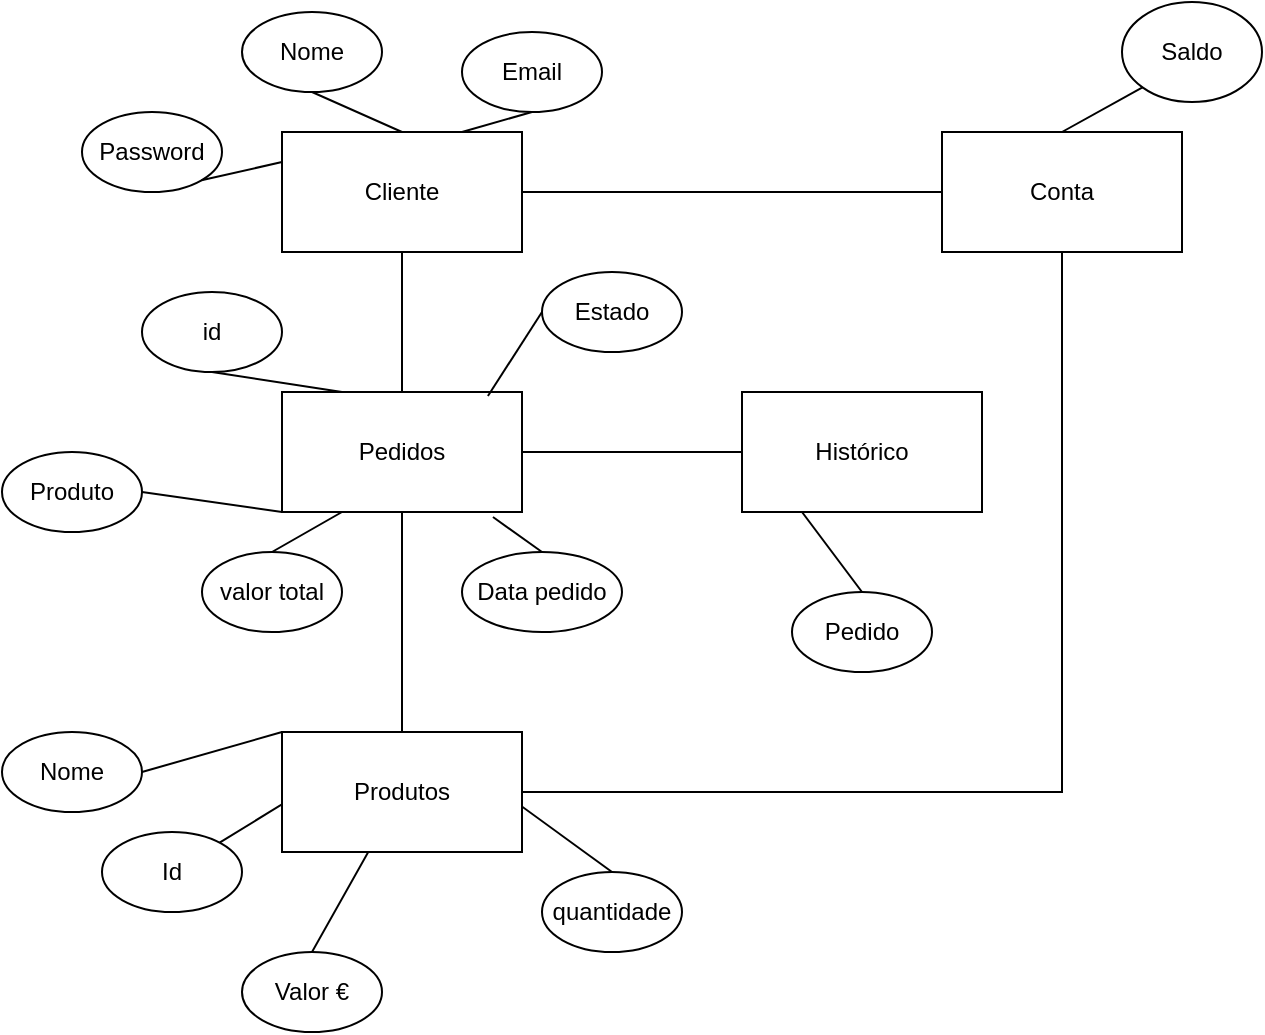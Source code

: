<mxfile version="20.5.1"><diagram id="JBByxtUyYJl-gV11PTin" name="Página-1"><mxGraphModel dx="1912" dy="565" grid="1" gridSize="10" guides="1" tooltips="1" connect="1" arrows="1" fold="1" page="1" pageScale="1" pageWidth="827" pageHeight="1169" math="0" shadow="0"><root><mxCell id="0"/><mxCell id="1" parent="0"/><mxCell id="DXWnTHa5c16PBkIQjN4x-1" value="Cliente" style="rounded=0;whiteSpace=wrap;html=1;" parent="1" vertex="1"><mxGeometry x="50" y="80" width="120" height="60" as="geometry"/></mxCell><mxCell id="DXWnTHa5c16PBkIQjN4x-2" value="Histórico" style="rounded=0;whiteSpace=wrap;html=1;" parent="1" vertex="1"><mxGeometry x="280" y="210" width="120" height="60" as="geometry"/></mxCell><mxCell id="DXWnTHa5c16PBkIQjN4x-5" value="Conta" style="rounded=0;whiteSpace=wrap;html=1;" parent="1" vertex="1"><mxGeometry x="380" y="80" width="120" height="60" as="geometry"/></mxCell><mxCell id="DXWnTHa5c16PBkIQjN4x-7" value="Pedidos" style="rounded=0;whiteSpace=wrap;html=1;" parent="1" vertex="1"><mxGeometry x="50" y="210" width="120" height="60" as="geometry"/></mxCell><mxCell id="DXWnTHa5c16PBkIQjN4x-8" value="" style="endArrow=none;html=1;rounded=0;exitX=1;exitY=0.5;exitDx=0;exitDy=0;entryX=0;entryY=0.5;entryDx=0;entryDy=0;" parent="1" source="DXWnTHa5c16PBkIQjN4x-1" target="DXWnTHa5c16PBkIQjN4x-5" edge="1"><mxGeometry width="50" height="50" relative="1" as="geometry"><mxPoint x="390" y="310" as="sourcePoint"/><mxPoint x="440" y="260" as="targetPoint"/></mxGeometry></mxCell><mxCell id="DXWnTHa5c16PBkIQjN4x-12" value="" style="endArrow=none;html=1;rounded=0;exitX=1;exitY=0.5;exitDx=0;exitDy=0;entryX=0;entryY=0.5;entryDx=0;entryDy=0;" parent="1" source="DXWnTHa5c16PBkIQjN4x-7" target="DXWnTHa5c16PBkIQjN4x-2" edge="1"><mxGeometry width="50" height="50" relative="1" as="geometry"><mxPoint x="390" y="310" as="sourcePoint"/><mxPoint x="440" y="260" as="targetPoint"/></mxGeometry></mxCell><mxCell id="DXWnTHa5c16PBkIQjN4x-13" value="" style="endArrow=none;html=1;rounded=0;exitX=0.5;exitY=1;exitDx=0;exitDy=0;entryX=0.5;entryY=0;entryDx=0;entryDy=0;" parent="1" source="DXWnTHa5c16PBkIQjN4x-1" target="DXWnTHa5c16PBkIQjN4x-7" edge="1"><mxGeometry width="50" height="50" relative="1" as="geometry"><mxPoint x="390" y="310" as="sourcePoint"/><mxPoint x="440" y="260" as="targetPoint"/></mxGeometry></mxCell><mxCell id="DXWnTHa5c16PBkIQjN4x-14" value="" style="endArrow=none;html=1;rounded=0;exitX=0.5;exitY=1;exitDx=0;exitDy=0;" parent="1" source="DXWnTHa5c16PBkIQjN4x-7" target="DXWnTHa5c16PBkIQjN4x-6" edge="1"><mxGeometry width="50" height="50" relative="1" as="geometry"><mxPoint x="390" y="310" as="sourcePoint"/><mxPoint x="440" y="260" as="targetPoint"/></mxGeometry></mxCell><mxCell id="DXWnTHa5c16PBkIQjN4x-16" value="Id" style="ellipse;whiteSpace=wrap;html=1;" parent="1" vertex="1"><mxGeometry x="-40" y="430" width="70" height="40" as="geometry"/></mxCell><mxCell id="DXWnTHa5c16PBkIQjN4x-17" value="Nome" style="ellipse;whiteSpace=wrap;html=1;" parent="1" vertex="1"><mxGeometry x="-90" y="380" width="70" height="40" as="geometry"/></mxCell><mxCell id="DXWnTHa5c16PBkIQjN4x-18" value="Saldo" style="ellipse;whiteSpace=wrap;html=1;" parent="1" vertex="1"><mxGeometry x="470" y="15" width="70" height="50" as="geometry"/></mxCell><mxCell id="DXWnTHa5c16PBkIQjN4x-19" value="Password" style="ellipse;whiteSpace=wrap;html=1;" parent="1" vertex="1"><mxGeometry x="-50" y="70" width="70" height="40" as="geometry"/></mxCell><mxCell id="DXWnTHa5c16PBkIQjN4x-20" value="Nome" style="ellipse;whiteSpace=wrap;html=1;" parent="1" vertex="1"><mxGeometry x="30" y="20" width="70" height="40" as="geometry"/></mxCell><mxCell id="DXWnTHa5c16PBkIQjN4x-21" value="Email" style="ellipse;whiteSpace=wrap;html=1;" parent="1" vertex="1"><mxGeometry x="140" y="30" width="70" height="40" as="geometry"/></mxCell><mxCell id="DXWnTHa5c16PBkIQjN4x-33" value="Estado" style="ellipse;whiteSpace=wrap;html=1;" parent="1" vertex="1"><mxGeometry x="180" y="150" width="70" height="40" as="geometry"/></mxCell><mxCell id="DXWnTHa5c16PBkIQjN4x-36" value="id" style="ellipse;whiteSpace=wrap;html=1;" parent="1" vertex="1"><mxGeometry x="-20" y="160" width="70" height="40" as="geometry"/></mxCell><mxCell id="DXWnTHa5c16PBkIQjN4x-37" value="quantidade" style="ellipse;whiteSpace=wrap;html=1;" parent="1" vertex="1"><mxGeometry x="180" y="450" width="70" height="40" as="geometry"/></mxCell><mxCell id="DXWnTHa5c16PBkIQjN4x-38" value="Data pedido" style="ellipse;whiteSpace=wrap;html=1;" parent="1" vertex="1"><mxGeometry x="140" y="290" width="80" height="40" as="geometry"/></mxCell><mxCell id="DXWnTHa5c16PBkIQjN4x-40" value="Produto" style="ellipse;whiteSpace=wrap;html=1;" parent="1" vertex="1"><mxGeometry x="-90" y="240" width="70" height="40" as="geometry"/></mxCell><mxCell id="DXWnTHa5c16PBkIQjN4x-41" value="Valor €" style="ellipse;whiteSpace=wrap;html=1;" parent="1" vertex="1"><mxGeometry x="30" y="490" width="70" height="40" as="geometry"/></mxCell><mxCell id="WU7vYWMMtUfe3zVyXbi7-1" value="" style="endArrow=none;html=1;rounded=0;exitX=0.75;exitY=0;exitDx=0;exitDy=0;entryX=0.5;entryY=1;entryDx=0;entryDy=0;" edge="1" parent="1" source="DXWnTHa5c16PBkIQjN4x-1" target="DXWnTHa5c16PBkIQjN4x-21"><mxGeometry width="50" height="50" relative="1" as="geometry"><mxPoint x="240" y="160" as="sourcePoint"/><mxPoint x="290" y="110" as="targetPoint"/><Array as="points"/></mxGeometry></mxCell><mxCell id="WU7vYWMMtUfe3zVyXbi7-2" value="" style="endArrow=none;html=1;rounded=0;exitX=0.5;exitY=0;exitDx=0;exitDy=0;entryX=0.5;entryY=1;entryDx=0;entryDy=0;" edge="1" parent="1" source="DXWnTHa5c16PBkIQjN4x-1" target="DXWnTHa5c16PBkIQjN4x-20"><mxGeometry width="50" height="50" relative="1" as="geometry"><mxPoint x="150" y="90" as="sourcePoint"/><mxPoint x="185" y="70" as="targetPoint"/><Array as="points"/></mxGeometry></mxCell><mxCell id="WU7vYWMMtUfe3zVyXbi7-3" value="" style="endArrow=none;html=1;rounded=0;exitX=0;exitY=0.25;exitDx=0;exitDy=0;entryX=1;entryY=1;entryDx=0;entryDy=0;" edge="1" parent="1" source="DXWnTHa5c16PBkIQjN4x-1" target="DXWnTHa5c16PBkIQjN4x-19"><mxGeometry width="50" height="50" relative="1" as="geometry"><mxPoint x="240" y="160" as="sourcePoint"/><mxPoint x="290" y="110" as="targetPoint"/></mxGeometry></mxCell><mxCell id="WU7vYWMMtUfe3zVyXbi7-4" value="" style="endArrow=none;html=1;rounded=0;exitX=1;exitY=0.5;exitDx=0;exitDy=0;" edge="1" parent="1" source="DXWnTHa5c16PBkIQjN4x-17"><mxGeometry width="50" height="50" relative="1" as="geometry"><mxPoint y="430" as="sourcePoint"/><mxPoint x="50" y="380" as="targetPoint"/></mxGeometry></mxCell><mxCell id="WU7vYWMMtUfe3zVyXbi7-5" value="" style="endArrow=none;html=1;rounded=0;" edge="1" parent="1" source="DXWnTHa5c16PBkIQjN4x-16"><mxGeometry width="50" height="50" relative="1" as="geometry"><mxPoint x="10" y="460" as="sourcePoint"/><mxPoint x="60" y="410" as="targetPoint"/></mxGeometry></mxCell><mxCell id="WU7vYWMMtUfe3zVyXbi7-6" value="" style="endArrow=none;html=1;rounded=0;exitX=0.5;exitY=0;exitDx=0;exitDy=0;startArrow=none;" edge="1" parent="1" source="DXWnTHa5c16PBkIQjN4x-6"><mxGeometry width="50" height="50" relative="1" as="geometry"><mxPoint x="70" y="460" as="sourcePoint"/><mxPoint x="120" y="410" as="targetPoint"/></mxGeometry></mxCell><mxCell id="WU7vYWMMtUfe3zVyXbi7-7" value="" style="endArrow=none;html=1;rounded=0;exitX=0.5;exitY=0;exitDx=0;exitDy=0;" edge="1" parent="1" source="DXWnTHa5c16PBkIQjN4x-37"><mxGeometry width="50" height="50" relative="1" as="geometry"><mxPoint x="110" y="460" as="sourcePoint"/><mxPoint x="160" y="410" as="targetPoint"/></mxGeometry></mxCell><mxCell id="WU7vYWMMtUfe3zVyXbi7-8" value="" style="endArrow=none;html=1;rounded=0;exitX=1;exitY=0.5;exitDx=0;exitDy=0;entryX=0;entryY=1;entryDx=0;entryDy=0;" edge="1" parent="1" source="DXWnTHa5c16PBkIQjN4x-40" target="DXWnTHa5c16PBkIQjN4x-7"><mxGeometry width="50" height="50" relative="1" as="geometry"><mxPoint x="240" y="300" as="sourcePoint"/><mxPoint x="290" y="250" as="targetPoint"/></mxGeometry></mxCell><mxCell id="WU7vYWMMtUfe3zVyXbi7-9" value="" style="endArrow=none;html=1;rounded=0;entryX=0.5;entryY=0;entryDx=0;entryDy=0;exitX=0.879;exitY=1.042;exitDx=0;exitDy=0;exitPerimeter=0;" edge="1" parent="1" source="DXWnTHa5c16PBkIQjN4x-7" target="DXWnTHa5c16PBkIQjN4x-38"><mxGeometry width="50" height="50" relative="1" as="geometry"><mxPoint x="240" y="300" as="sourcePoint"/><mxPoint x="290" y="250" as="targetPoint"/></mxGeometry></mxCell><mxCell id="WU7vYWMMtUfe3zVyXbi7-10" value="" style="endArrow=none;html=1;rounded=0;exitX=0;exitY=1;exitDx=0;exitDy=0;entryX=0.5;entryY=0;entryDx=0;entryDy=0;" edge="1" parent="1" source="DXWnTHa5c16PBkIQjN4x-18" target="DXWnTHa5c16PBkIQjN4x-5"><mxGeometry width="50" height="50" relative="1" as="geometry"><mxPoint x="240" y="200" as="sourcePoint"/><mxPoint x="290" y="150" as="targetPoint"/></mxGeometry></mxCell><mxCell id="WU7vYWMMtUfe3zVyXbi7-11" value="" style="endArrow=none;html=1;rounded=0;entryX=0.25;entryY=0;entryDx=0;entryDy=0;exitX=0.5;exitY=1;exitDx=0;exitDy=0;" edge="1" parent="1" source="DXWnTHa5c16PBkIQjN4x-36" target="DXWnTHa5c16PBkIQjN4x-7"><mxGeometry width="50" height="50" relative="1" as="geometry"><mxPoint x="-130" y="300" as="sourcePoint"/><mxPoint x="-80" y="250" as="targetPoint"/></mxGeometry></mxCell><mxCell id="WU7vYWMMtUfe3zVyXbi7-17" value="" style="endArrow=none;html=1;rounded=0;exitX=0.858;exitY=0.033;exitDx=0;exitDy=0;exitPerimeter=0;entryX=0;entryY=0.5;entryDx=0;entryDy=0;" edge="1" parent="1" source="DXWnTHa5c16PBkIQjN4x-7" target="DXWnTHa5c16PBkIQjN4x-33"><mxGeometry width="50" height="50" relative="1" as="geometry"><mxPoint x="60" y="190" as="sourcePoint"/><mxPoint x="110" y="140" as="targetPoint"/></mxGeometry></mxCell><mxCell id="WU7vYWMMtUfe3zVyXbi7-18" value="valor total" style="ellipse;whiteSpace=wrap;html=1;" vertex="1" parent="1"><mxGeometry x="10" y="290" width="70" height="40" as="geometry"/></mxCell><mxCell id="WU7vYWMMtUfe3zVyXbi7-19" value="" style="endArrow=none;html=1;rounded=0;exitX=0.5;exitY=0;exitDx=0;exitDy=0;entryX=0.25;entryY=1;entryDx=0;entryDy=0;" edge="1" parent="1" source="WU7vYWMMtUfe3zVyXbi7-18" target="DXWnTHa5c16PBkIQjN4x-7"><mxGeometry width="50" height="50" relative="1" as="geometry"><mxPoint x="590" y="400" as="sourcePoint"/><mxPoint x="640" y="350" as="targetPoint"/></mxGeometry></mxCell><mxCell id="WU7vYWMMtUfe3zVyXbi7-22" value="" style="endArrow=none;html=1;rounded=0;entryX=0.25;entryY=1;entryDx=0;entryDy=0;exitX=0.5;exitY=0;exitDx=0;exitDy=0;" edge="1" parent="1" source="WU7vYWMMtUfe3zVyXbi7-23" target="DXWnTHa5c16PBkIQjN4x-2"><mxGeometry width="50" height="50" relative="1" as="geometry"><mxPoint x="250" y="330" as="sourcePoint"/><mxPoint x="300" y="280" as="targetPoint"/></mxGeometry></mxCell><mxCell id="WU7vYWMMtUfe3zVyXbi7-23" value="Pedido" style="ellipse;whiteSpace=wrap;html=1;" vertex="1" parent="1"><mxGeometry x="305" y="310" width="70" height="40" as="geometry"/></mxCell><mxCell id="DXWnTHa5c16PBkIQjN4x-6" value="Produtos" style="rounded=0;whiteSpace=wrap;html=1;" parent="1" vertex="1"><mxGeometry x="50" y="380" width="120" height="60" as="geometry"/></mxCell><mxCell id="WU7vYWMMtUfe3zVyXbi7-24" value="" style="endArrow=none;html=1;rounded=0;exitX=0.5;exitY=0;exitDx=0;exitDy=0;" edge="1" parent="1" source="DXWnTHa5c16PBkIQjN4x-41" target="DXWnTHa5c16PBkIQjN4x-6"><mxGeometry width="50" height="50" relative="1" as="geometry"><mxPoint x="85" y="440" as="sourcePoint"/><mxPoint x="120" y="410" as="targetPoint"/></mxGeometry></mxCell><mxCell id="WU7vYWMMtUfe3zVyXbi7-25" value="" style="endArrow=none;html=1;rounded=0;exitX=1;exitY=0.5;exitDx=0;exitDy=0;entryX=0.5;entryY=1;entryDx=0;entryDy=0;" edge="1" parent="1" source="DXWnTHa5c16PBkIQjN4x-6" target="DXWnTHa5c16PBkIQjN4x-5"><mxGeometry width="50" height="50" relative="1" as="geometry"><mxPoint x="270" y="430" as="sourcePoint"/><mxPoint x="320" y="380" as="targetPoint"/><Array as="points"><mxPoint x="440" y="410"/></Array></mxGeometry></mxCell></root></mxGraphModel></diagram></mxfile>